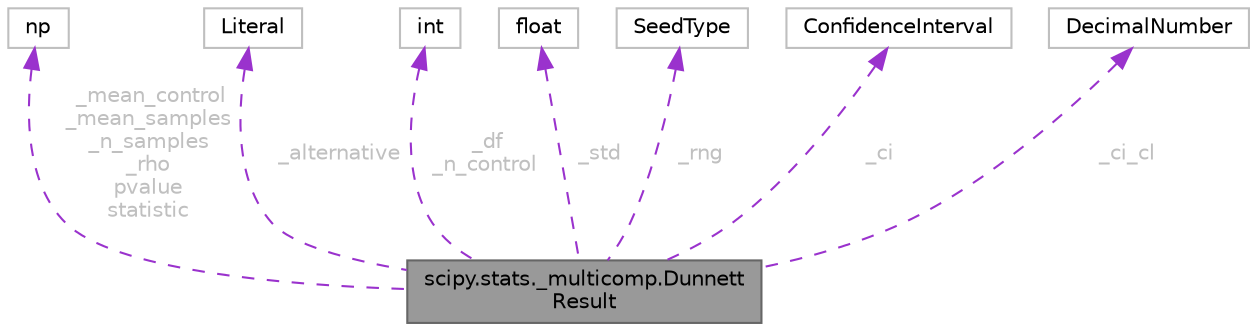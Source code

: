 digraph "scipy.stats._multicomp.DunnettResult"
{
 // LATEX_PDF_SIZE
  bgcolor="transparent";
  edge [fontname=Helvetica,fontsize=10,labelfontname=Helvetica,labelfontsize=10];
  node [fontname=Helvetica,fontsize=10,shape=box,height=0.2,width=0.4];
  Node1 [id="Node000001",label="scipy.stats._multicomp.Dunnett\lResult",height=0.2,width=0.4,color="gray40", fillcolor="grey60", style="filled", fontcolor="black",tooltip=" "];
  Node2 -> Node1 [id="edge8_Node000001_Node000002",dir="back",color="darkorchid3",style="dashed",tooltip=" ",label=" _mean_control\n_mean_samples\n_n_samples\n_rho\npvalue\nstatistic",fontcolor="grey" ];
  Node2 [id="Node000002",label="np",height=0.2,width=0.4,color="grey75", fillcolor="white", style="filled",tooltip=" "];
  Node3 -> Node1 [id="edge9_Node000001_Node000003",dir="back",color="darkorchid3",style="dashed",tooltip=" ",label=" _alternative",fontcolor="grey" ];
  Node3 [id="Node000003",label="Literal",height=0.2,width=0.4,color="grey75", fillcolor="white", style="filled",tooltip=" "];
  Node4 -> Node1 [id="edge10_Node000001_Node000004",dir="back",color="darkorchid3",style="dashed",tooltip=" ",label=" _df\n_n_control",fontcolor="grey" ];
  Node4 [id="Node000004",label="int",height=0.2,width=0.4,color="grey75", fillcolor="white", style="filled",tooltip=" "];
  Node5 -> Node1 [id="edge11_Node000001_Node000005",dir="back",color="darkorchid3",style="dashed",tooltip=" ",label=" _std",fontcolor="grey" ];
  Node5 [id="Node000005",label="float",height=0.2,width=0.4,color="grey75", fillcolor="white", style="filled",tooltip=" "];
  Node6 -> Node1 [id="edge12_Node000001_Node000006",dir="back",color="darkorchid3",style="dashed",tooltip=" ",label=" _rng",fontcolor="grey" ];
  Node6 [id="Node000006",label="SeedType",height=0.2,width=0.4,color="grey75", fillcolor="white", style="filled",tooltip=" "];
  Node7 -> Node1 [id="edge13_Node000001_Node000007",dir="back",color="darkorchid3",style="dashed",tooltip=" ",label=" _ci",fontcolor="grey" ];
  Node7 [id="Node000007",label="ConfidenceInterval",height=0.2,width=0.4,color="grey75", fillcolor="white", style="filled",tooltip=" "];
  Node8 -> Node1 [id="edge14_Node000001_Node000008",dir="back",color="darkorchid3",style="dashed",tooltip=" ",label=" _ci_cl",fontcolor="grey" ];
  Node8 [id="Node000008",label="DecimalNumber",height=0.2,width=0.4,color="grey75", fillcolor="white", style="filled",tooltip=" "];
}

